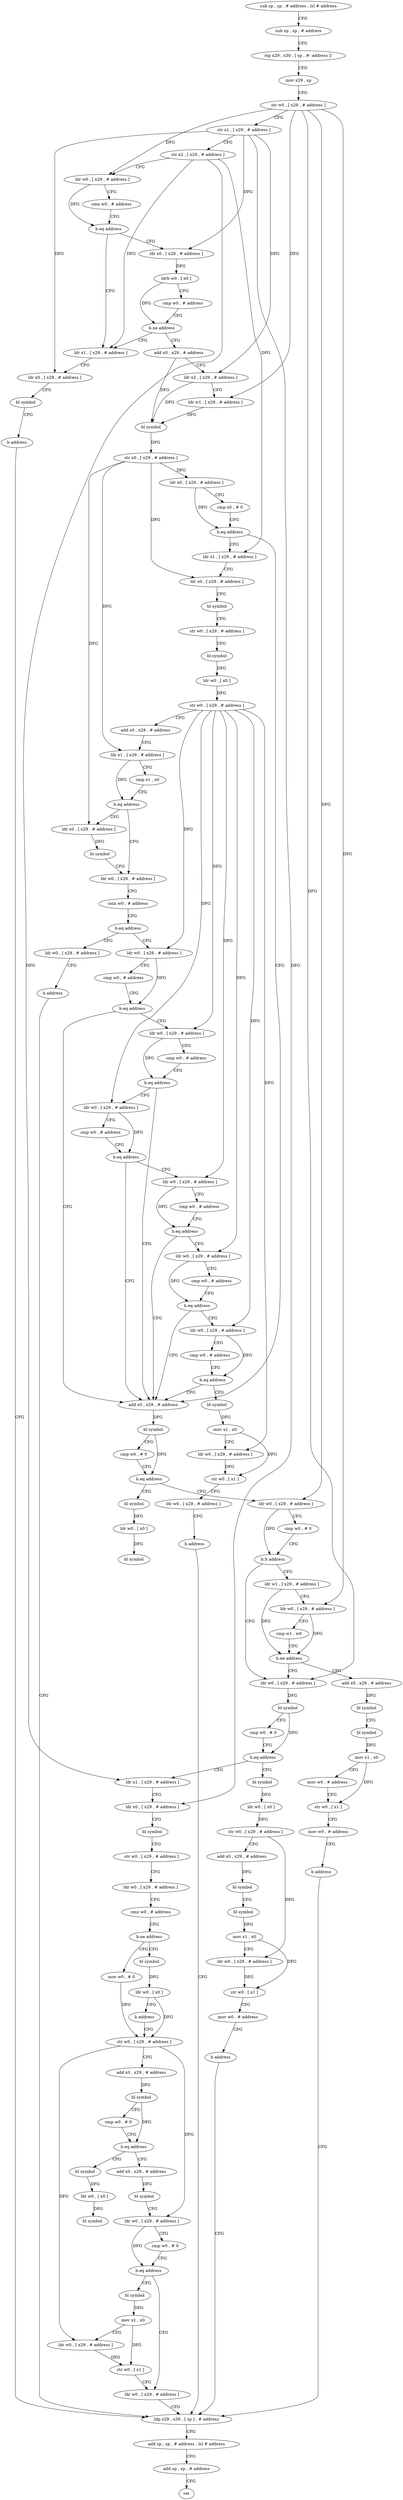 digraph "func" {
"4480148" [label = "sub sp , sp , # address , lsl # address" ]
"4480152" [label = "sub sp , sp , # address" ]
"4480156" [label = "stp x29 , x30 , [ sp , #- address ]!" ]
"4480160" [label = "mov x29 , sp" ]
"4480164" [label = "str w0 , [ x29 , # address ]" ]
"4480168" [label = "str x1 , [ x29 , # address ]" ]
"4480172" [label = "str x2 , [ x29 , # address ]" ]
"4480176" [label = "ldr w0 , [ x29 , # address ]" ]
"4480180" [label = "cmn w0 , # address" ]
"4480184" [label = "b.eq address" ]
"4480204" [label = "ldr x1 , [ x29 , # address ]" ]
"4480188" [label = "ldr x0 , [ x29 , # address ]" ]
"4480208" [label = "ldr x0 , [ x29 , # address ]" ]
"4480212" [label = "bl symbol" ]
"4480216" [label = "b address" ]
"4480684" [label = "ldp x29 , x30 , [ sp ] , # address" ]
"4480192" [label = "ldrb w0 , [ x0 ]" ]
"4480196" [label = "cmp w0 , # address" ]
"4480200" [label = "b.ne address" ]
"4480220" [label = "add x0 , x29 , # address" ]
"4480688" [label = "add sp , sp , # address , lsl # address" ]
"4480692" [label = "add sp , sp , # address" ]
"4480696" [label = "ret" ]
"4480224" [label = "ldr x2 , [ x29 , # address ]" ]
"4480228" [label = "ldr w1 , [ x29 , # address ]" ]
"4480232" [label = "bl symbol" ]
"4480236" [label = "str x0 , [ x29 , # address ]" ]
"4480240" [label = "ldr x0 , [ x29 , # address ]" ]
"4480244" [label = "cmp x0 , # 0" ]
"4480248" [label = "b.eq address" ]
"4480420" [label = "add x0 , x29 , # address" ]
"4480252" [label = "ldr x1 , [ x29 , # address ]" ]
"4480424" [label = "bl symbol" ]
"4480428" [label = "cmp w0 , # 0" ]
"4480432" [label = "b.eq address" ]
"4480448" [label = "ldr w0 , [ x29 , # address ]" ]
"4480436" [label = "bl symbol" ]
"4480256" [label = "ldr x0 , [ x29 , # address ]" ]
"4480260" [label = "bl symbol" ]
"4480264" [label = "str w0 , [ x29 , # address ]" ]
"4480268" [label = "bl symbol" ]
"4480272" [label = "ldr w0 , [ x0 ]" ]
"4480276" [label = "str w0 , [ x29 , # address ]" ]
"4480280" [label = "add x0 , x29 , # address" ]
"4480284" [label = "ldr x1 , [ x29 , # address ]" ]
"4480288" [label = "cmp x1 , x0" ]
"4480292" [label = "b.eq address" ]
"4480304" [label = "ldr w0 , [ x29 , # address ]" ]
"4480296" [label = "ldr x0 , [ x29 , # address ]" ]
"4480452" [label = "cmp w0 , # 0" ]
"4480456" [label = "b.lt address" ]
"4480508" [label = "ldr w0 , [ x29 , # address ]" ]
"4480460" [label = "ldr w1 , [ x29 , # address ]" ]
"4480440" [label = "ldr w0 , [ x0 ]" ]
"4480444" [label = "bl symbol" ]
"4480308" [label = "cmn w0 , # address" ]
"4480312" [label = "b.eq address" ]
"4480324" [label = "ldr w0 , [ x29 , # address ]" ]
"4480316" [label = "ldr w0 , [ x29 , # address ]" ]
"4480300" [label = "bl symbol" ]
"4480512" [label = "bl symbol" ]
"4480516" [label = "cmp w0 , # 0" ]
"4480520" [label = "b.eq address" ]
"4480568" [label = "ldr x1 , [ x29 , # address ]" ]
"4480524" [label = "bl symbol" ]
"4480464" [label = "ldr w0 , [ x29 , # address ]" ]
"4480468" [label = "cmp w1 , w0" ]
"4480472" [label = "b.ne address" ]
"4480476" [label = "add x0 , x29 , # address" ]
"4480328" [label = "cmp w0 , # address" ]
"4480332" [label = "b.eq address" ]
"4480336" [label = "ldr w0 , [ x29 , # address ]" ]
"4480320" [label = "b address" ]
"4480572" [label = "ldr x0 , [ x29 , # address ]" ]
"4480576" [label = "bl symbol" ]
"4480580" [label = "str w0 , [ x29 , # address ]" ]
"4480584" [label = "ldr w0 , [ x29 , # address ]" ]
"4480588" [label = "cmn w0 , # address" ]
"4480592" [label = "b.ne address" ]
"4480608" [label = "mov w0 , # 0" ]
"4480596" [label = "bl symbol" ]
"4480528" [label = "ldr w0 , [ x0 ]" ]
"4480532" [label = "str w0 , [ x29 , # address ]" ]
"4480536" [label = "add x0 , x29 , # address" ]
"4480540" [label = "bl symbol" ]
"4480544" [label = "bl symbol" ]
"4480548" [label = "mov x1 , x0" ]
"4480552" [label = "ldr w0 , [ x29 , # address ]" ]
"4480556" [label = "str w0 , [ x1 ]" ]
"4480560" [label = "mov w0 , # address" ]
"4480564" [label = "b address" ]
"4480480" [label = "bl symbol" ]
"4480484" [label = "bl symbol" ]
"4480488" [label = "mov x1 , x0" ]
"4480492" [label = "mov w0 , # address" ]
"4480496" [label = "str w0 , [ x1 ]" ]
"4480500" [label = "mov w0 , # address" ]
"4480504" [label = "b address" ]
"4480340" [label = "cmp w0 , # address" ]
"4480344" [label = "b.eq address" ]
"4480348" [label = "ldr w0 , [ x29 , # address ]" ]
"4480612" [label = "str w0 , [ x29 , # address ]" ]
"4480600" [label = "ldr w0 , [ x0 ]" ]
"4480604" [label = "b address" ]
"4480352" [label = "cmp w0 , # address" ]
"4480356" [label = "b.eq address" ]
"4480360" [label = "ldr w0 , [ x29 , # address ]" ]
"4480644" [label = "add x0 , x29 , # address" ]
"4480648" [label = "bl symbol" ]
"4480652" [label = "ldr w0 , [ x29 , # address ]" ]
"4480656" [label = "cmp w0 , # 0" ]
"4480660" [label = "b.eq address" ]
"4480680" [label = "ldr w0 , [ x29 , # address ]" ]
"4480664" [label = "bl symbol" ]
"4480632" [label = "bl symbol" ]
"4480636" [label = "ldr w0 , [ x0 ]" ]
"4480640" [label = "bl symbol" ]
"4480616" [label = "add x0 , x29 , # address" ]
"4480620" [label = "bl symbol" ]
"4480624" [label = "cmp w0 , # 0" ]
"4480628" [label = "b.eq address" ]
"4480364" [label = "cmp w0 , # address" ]
"4480368" [label = "b.eq address" ]
"4480372" [label = "ldr w0 , [ x29 , # address ]" ]
"4480668" [label = "mov x1 , x0" ]
"4480672" [label = "ldr w0 , [ x29 , # address ]" ]
"4480676" [label = "str w0 , [ x1 ]" ]
"4480376" [label = "cmp w0 , # address" ]
"4480380" [label = "b.eq address" ]
"4480384" [label = "ldr w0 , [ x29 , # address ]" ]
"4480388" [label = "cmp w0 , # address" ]
"4480392" [label = "b.eq address" ]
"4480396" [label = "bl symbol" ]
"4480400" [label = "mov x1 , x0" ]
"4480404" [label = "ldr w0 , [ x29 , # address ]" ]
"4480408" [label = "str w0 , [ x1 ]" ]
"4480412" [label = "ldr w0 , [ x29 , # address ]" ]
"4480416" [label = "b address" ]
"4480148" -> "4480152" [ label = "CFG" ]
"4480152" -> "4480156" [ label = "CFG" ]
"4480156" -> "4480160" [ label = "CFG" ]
"4480160" -> "4480164" [ label = "CFG" ]
"4480164" -> "4480168" [ label = "CFG" ]
"4480164" -> "4480176" [ label = "DFG" ]
"4480164" -> "4480228" [ label = "DFG" ]
"4480164" -> "4480448" [ label = "DFG" ]
"4480164" -> "4480508" [ label = "DFG" ]
"4480164" -> "4480464" [ label = "DFG" ]
"4480168" -> "4480172" [ label = "CFG" ]
"4480168" -> "4480208" [ label = "DFG" ]
"4480168" -> "4480188" [ label = "DFG" ]
"4480168" -> "4480224" [ label = "DFG" ]
"4480168" -> "4480572" [ label = "DFG" ]
"4480172" -> "4480176" [ label = "CFG" ]
"4480172" -> "4480204" [ label = "DFG" ]
"4480172" -> "4480252" [ label = "DFG" ]
"4480172" -> "4480568" [ label = "DFG" ]
"4480176" -> "4480180" [ label = "CFG" ]
"4480176" -> "4480184" [ label = "DFG" ]
"4480180" -> "4480184" [ label = "CFG" ]
"4480184" -> "4480204" [ label = "CFG" ]
"4480184" -> "4480188" [ label = "CFG" ]
"4480204" -> "4480208" [ label = "CFG" ]
"4480188" -> "4480192" [ label = "DFG" ]
"4480208" -> "4480212" [ label = "CFG" ]
"4480212" -> "4480216" [ label = "CFG" ]
"4480216" -> "4480684" [ label = "CFG" ]
"4480684" -> "4480688" [ label = "CFG" ]
"4480192" -> "4480196" [ label = "CFG" ]
"4480192" -> "4480200" [ label = "DFG" ]
"4480196" -> "4480200" [ label = "CFG" ]
"4480200" -> "4480220" [ label = "CFG" ]
"4480200" -> "4480204" [ label = "CFG" ]
"4480220" -> "4480224" [ label = "CFG" ]
"4480220" -> "4480232" [ label = "DFG" ]
"4480688" -> "4480692" [ label = "CFG" ]
"4480692" -> "4480696" [ label = "CFG" ]
"4480224" -> "4480228" [ label = "CFG" ]
"4480224" -> "4480232" [ label = "DFG" ]
"4480228" -> "4480232" [ label = "DFG" ]
"4480232" -> "4480236" [ label = "DFG" ]
"4480236" -> "4480240" [ label = "DFG" ]
"4480236" -> "4480256" [ label = "DFG" ]
"4480236" -> "4480284" [ label = "DFG" ]
"4480236" -> "4480296" [ label = "DFG" ]
"4480240" -> "4480244" [ label = "CFG" ]
"4480240" -> "4480248" [ label = "DFG" ]
"4480244" -> "4480248" [ label = "CFG" ]
"4480248" -> "4480420" [ label = "CFG" ]
"4480248" -> "4480252" [ label = "CFG" ]
"4480420" -> "4480424" [ label = "DFG" ]
"4480252" -> "4480256" [ label = "CFG" ]
"4480424" -> "4480428" [ label = "CFG" ]
"4480424" -> "4480432" [ label = "DFG" ]
"4480428" -> "4480432" [ label = "CFG" ]
"4480432" -> "4480448" [ label = "CFG" ]
"4480432" -> "4480436" [ label = "CFG" ]
"4480448" -> "4480452" [ label = "CFG" ]
"4480448" -> "4480456" [ label = "DFG" ]
"4480436" -> "4480440" [ label = "DFG" ]
"4480256" -> "4480260" [ label = "CFG" ]
"4480260" -> "4480264" [ label = "CFG" ]
"4480264" -> "4480268" [ label = "CFG" ]
"4480268" -> "4480272" [ label = "DFG" ]
"4480272" -> "4480276" [ label = "DFG" ]
"4480276" -> "4480280" [ label = "CFG" ]
"4480276" -> "4480324" [ label = "DFG" ]
"4480276" -> "4480336" [ label = "DFG" ]
"4480276" -> "4480348" [ label = "DFG" ]
"4480276" -> "4480360" [ label = "DFG" ]
"4480276" -> "4480372" [ label = "DFG" ]
"4480276" -> "4480384" [ label = "DFG" ]
"4480276" -> "4480404" [ label = "DFG" ]
"4480280" -> "4480284" [ label = "CFG" ]
"4480284" -> "4480288" [ label = "CFG" ]
"4480284" -> "4480292" [ label = "DFG" ]
"4480288" -> "4480292" [ label = "CFG" ]
"4480292" -> "4480304" [ label = "CFG" ]
"4480292" -> "4480296" [ label = "CFG" ]
"4480304" -> "4480308" [ label = "CFG" ]
"4480296" -> "4480300" [ label = "DFG" ]
"4480452" -> "4480456" [ label = "CFG" ]
"4480456" -> "4480508" [ label = "CFG" ]
"4480456" -> "4480460" [ label = "CFG" ]
"4480508" -> "4480512" [ label = "DFG" ]
"4480460" -> "4480464" [ label = "CFG" ]
"4480460" -> "4480472" [ label = "DFG" ]
"4480440" -> "4480444" [ label = "DFG" ]
"4480308" -> "4480312" [ label = "CFG" ]
"4480312" -> "4480324" [ label = "CFG" ]
"4480312" -> "4480316" [ label = "CFG" ]
"4480324" -> "4480328" [ label = "CFG" ]
"4480324" -> "4480332" [ label = "DFG" ]
"4480316" -> "4480320" [ label = "CFG" ]
"4480300" -> "4480304" [ label = "CFG" ]
"4480512" -> "4480516" [ label = "CFG" ]
"4480512" -> "4480520" [ label = "DFG" ]
"4480516" -> "4480520" [ label = "CFG" ]
"4480520" -> "4480568" [ label = "CFG" ]
"4480520" -> "4480524" [ label = "CFG" ]
"4480568" -> "4480572" [ label = "CFG" ]
"4480524" -> "4480528" [ label = "DFG" ]
"4480464" -> "4480468" [ label = "CFG" ]
"4480464" -> "4480472" [ label = "DFG" ]
"4480468" -> "4480472" [ label = "CFG" ]
"4480472" -> "4480508" [ label = "CFG" ]
"4480472" -> "4480476" [ label = "CFG" ]
"4480476" -> "4480480" [ label = "DFG" ]
"4480328" -> "4480332" [ label = "CFG" ]
"4480332" -> "4480420" [ label = "CFG" ]
"4480332" -> "4480336" [ label = "CFG" ]
"4480336" -> "4480340" [ label = "CFG" ]
"4480336" -> "4480344" [ label = "DFG" ]
"4480320" -> "4480684" [ label = "CFG" ]
"4480572" -> "4480576" [ label = "CFG" ]
"4480576" -> "4480580" [ label = "CFG" ]
"4480580" -> "4480584" [ label = "CFG" ]
"4480584" -> "4480588" [ label = "CFG" ]
"4480588" -> "4480592" [ label = "CFG" ]
"4480592" -> "4480608" [ label = "CFG" ]
"4480592" -> "4480596" [ label = "CFG" ]
"4480608" -> "4480612" [ label = "DFG" ]
"4480596" -> "4480600" [ label = "DFG" ]
"4480528" -> "4480532" [ label = "DFG" ]
"4480532" -> "4480536" [ label = "CFG" ]
"4480532" -> "4480552" [ label = "DFG" ]
"4480536" -> "4480540" [ label = "DFG" ]
"4480540" -> "4480544" [ label = "CFG" ]
"4480544" -> "4480548" [ label = "DFG" ]
"4480548" -> "4480552" [ label = "CFG" ]
"4480548" -> "4480556" [ label = "DFG" ]
"4480552" -> "4480556" [ label = "DFG" ]
"4480556" -> "4480560" [ label = "CFG" ]
"4480560" -> "4480564" [ label = "CFG" ]
"4480564" -> "4480684" [ label = "CFG" ]
"4480480" -> "4480484" [ label = "CFG" ]
"4480484" -> "4480488" [ label = "DFG" ]
"4480488" -> "4480492" [ label = "CFG" ]
"4480488" -> "4480496" [ label = "DFG" ]
"4480492" -> "4480496" [ label = "CFG" ]
"4480496" -> "4480500" [ label = "CFG" ]
"4480500" -> "4480504" [ label = "CFG" ]
"4480504" -> "4480684" [ label = "CFG" ]
"4480340" -> "4480344" [ label = "CFG" ]
"4480344" -> "4480420" [ label = "CFG" ]
"4480344" -> "4480348" [ label = "CFG" ]
"4480348" -> "4480352" [ label = "CFG" ]
"4480348" -> "4480356" [ label = "DFG" ]
"4480612" -> "4480616" [ label = "CFG" ]
"4480612" -> "4480652" [ label = "DFG" ]
"4480612" -> "4480672" [ label = "DFG" ]
"4480600" -> "4480604" [ label = "CFG" ]
"4480600" -> "4480612" [ label = "DFG" ]
"4480604" -> "4480612" [ label = "CFG" ]
"4480352" -> "4480356" [ label = "CFG" ]
"4480356" -> "4480420" [ label = "CFG" ]
"4480356" -> "4480360" [ label = "CFG" ]
"4480360" -> "4480364" [ label = "CFG" ]
"4480360" -> "4480368" [ label = "DFG" ]
"4480644" -> "4480648" [ label = "DFG" ]
"4480648" -> "4480652" [ label = "CFG" ]
"4480652" -> "4480656" [ label = "CFG" ]
"4480652" -> "4480660" [ label = "DFG" ]
"4480656" -> "4480660" [ label = "CFG" ]
"4480660" -> "4480680" [ label = "CFG" ]
"4480660" -> "4480664" [ label = "CFG" ]
"4480680" -> "4480684" [ label = "CFG" ]
"4480664" -> "4480668" [ label = "DFG" ]
"4480632" -> "4480636" [ label = "DFG" ]
"4480636" -> "4480640" [ label = "DFG" ]
"4480616" -> "4480620" [ label = "DFG" ]
"4480620" -> "4480624" [ label = "CFG" ]
"4480620" -> "4480628" [ label = "DFG" ]
"4480624" -> "4480628" [ label = "CFG" ]
"4480628" -> "4480644" [ label = "CFG" ]
"4480628" -> "4480632" [ label = "CFG" ]
"4480364" -> "4480368" [ label = "CFG" ]
"4480368" -> "4480420" [ label = "CFG" ]
"4480368" -> "4480372" [ label = "CFG" ]
"4480372" -> "4480376" [ label = "CFG" ]
"4480372" -> "4480380" [ label = "DFG" ]
"4480668" -> "4480672" [ label = "CFG" ]
"4480668" -> "4480676" [ label = "DFG" ]
"4480672" -> "4480676" [ label = "DFG" ]
"4480676" -> "4480680" [ label = "CFG" ]
"4480376" -> "4480380" [ label = "CFG" ]
"4480380" -> "4480420" [ label = "CFG" ]
"4480380" -> "4480384" [ label = "CFG" ]
"4480384" -> "4480388" [ label = "CFG" ]
"4480384" -> "4480392" [ label = "DFG" ]
"4480388" -> "4480392" [ label = "CFG" ]
"4480392" -> "4480420" [ label = "CFG" ]
"4480392" -> "4480396" [ label = "CFG" ]
"4480396" -> "4480400" [ label = "DFG" ]
"4480400" -> "4480404" [ label = "CFG" ]
"4480400" -> "4480408" [ label = "DFG" ]
"4480404" -> "4480408" [ label = "DFG" ]
"4480408" -> "4480412" [ label = "CFG" ]
"4480412" -> "4480416" [ label = "CFG" ]
"4480416" -> "4480684" [ label = "CFG" ]
}
